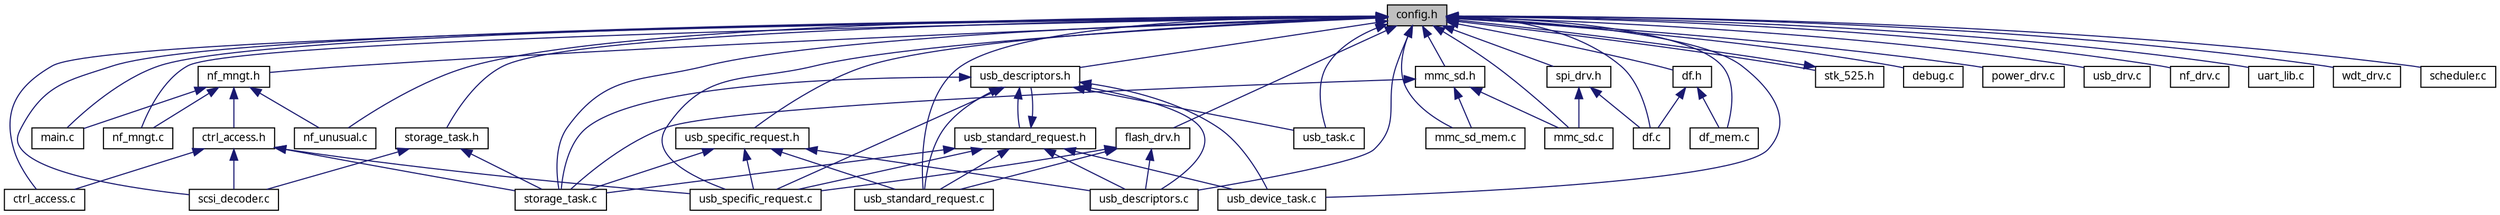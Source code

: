 digraph G
{
  edge [fontname="FreeSans.ttf",fontsize=10,labelfontname="FreeSans.ttf",labelfontsize=10];
  node [fontname="FreeSans.ttf",fontsize=10,shape=record];
  Node1 [label="config.h",height=0.2,width=0.4,color="black", fillcolor="grey75", style="filled" fontcolor="black"];
  Node1 -> Node2 [dir=back,color="midnightblue",fontsize=10,style="solid",fontname="FreeSans.ttf"];
  Node2 [label="main.c",height=0.2,width=0.4,color="black", fillcolor="white", style="filled",URL="$a00052.html"];
  Node1 -> Node3 [dir=back,color="midnightblue",fontsize=10,style="solid",fontname="FreeSans.ttf"];
  Node3 [label="storage_task.c",height=0.2,width=0.4,color="black", fillcolor="white", style="filled",URL="$a00074.html"];
  Node1 -> Node4 [dir=back,color="midnightblue",fontsize=10,style="solid",fontname="FreeSans.ttf"];
  Node4 [label="storage_task.h",height=0.2,width=0.4,color="black", fillcolor="white", style="filled",URL="$a00075.html"];
  Node4 -> Node3 [dir=back,color="midnightblue",fontsize=10,style="solid",fontname="FreeSans.ttf"];
  Node4 -> Node5 [dir=back,color="midnightblue",fontsize=10,style="solid",fontname="FreeSans.ttf"];
  Node5 [label="scsi_decoder.c",height=0.2,width=0.4,color="black", fillcolor="white", style="filled",URL="$a00070.html"];
  Node1 -> Node6 [dir=back,color="midnightblue",fontsize=10,style="solid",fontname="FreeSans.ttf"];
  Node6 [label="usb_descriptors.h",height=0.2,width=0.4,color="black", fillcolor="white", style="filled",URL="$a00083.html"];
  Node6 -> Node3 [dir=back,color="midnightblue",fontsize=10,style="solid",fontname="FreeSans.ttf"];
  Node6 -> Node7 [dir=back,color="midnightblue",fontsize=10,style="solid",fontname="FreeSans.ttf"];
  Node7 [label="usb_descriptors.c",height=0.2,width=0.4,color="black", fillcolor="white", style="filled",URL="$a00082.html"];
  Node6 -> Node8 [dir=back,color="midnightblue",fontsize=10,style="solid",fontname="FreeSans.ttf"];
  Node8 [label="usb_specific_request.c",height=0.2,width=0.4,color="black", fillcolor="white", style="filled",URL="$a00088.html"];
  Node6 -> Node9 [dir=back,color="midnightblue",fontsize=10,style="solid",fontname="FreeSans.ttf"];
  Node9 [label="usb_device_task.c",height=0.2,width=0.4,color="black", fillcolor="white", style="filled",URL="$a00084.html"];
  Node6 -> Node10 [dir=back,color="midnightblue",fontsize=10,style="solid",fontname="FreeSans.ttf"];
  Node10 [label="usb_standard_request.c",height=0.2,width=0.4,color="black", fillcolor="white", style="filled",URL="$a00090.html"];
  Node6 -> Node11 [dir=back,color="midnightblue",fontsize=10,style="solid",fontname="FreeSans.ttf"];
  Node11 [label="usb_standard_request.h",height=0.2,width=0.4,color="black", fillcolor="white", style="filled",URL="$a00091.html"];
  Node11 -> Node6 [dir=back,color="midnightblue",fontsize=10,style="solid",fontname="FreeSans.ttf"];
  Node11 -> Node3 [dir=back,color="midnightblue",fontsize=10,style="solid",fontname="FreeSans.ttf"];
  Node11 -> Node7 [dir=back,color="midnightblue",fontsize=10,style="solid",fontname="FreeSans.ttf"];
  Node11 -> Node8 [dir=back,color="midnightblue",fontsize=10,style="solid",fontname="FreeSans.ttf"];
  Node11 -> Node9 [dir=back,color="midnightblue",fontsize=10,style="solid",fontname="FreeSans.ttf"];
  Node11 -> Node10 [dir=back,color="midnightblue",fontsize=10,style="solid",fontname="FreeSans.ttf"];
  Node6 -> Node12 [dir=back,color="midnightblue",fontsize=10,style="solid",fontname="FreeSans.ttf"];
  Node12 [label="usb_task.c",height=0.2,width=0.4,color="black", fillcolor="white", style="filled",URL="$a00092.html"];
  Node1 -> Node13 [dir=back,color="midnightblue",fontsize=10,style="solid",fontname="FreeSans.ttf"];
  Node13 [label="usb_specific_request.h",height=0.2,width=0.4,color="black", fillcolor="white", style="filled",URL="$a00089.html"];
  Node13 -> Node3 [dir=back,color="midnightblue",fontsize=10,style="solid",fontname="FreeSans.ttf"];
  Node13 -> Node7 [dir=back,color="midnightblue",fontsize=10,style="solid",fontname="FreeSans.ttf"];
  Node13 -> Node8 [dir=back,color="midnightblue",fontsize=10,style="solid",fontname="FreeSans.ttf"];
  Node13 -> Node10 [dir=back,color="midnightblue",fontsize=10,style="solid",fontname="FreeSans.ttf"];
  Node1 -> Node7 [dir=back,color="midnightblue",fontsize=10,style="solid",fontname="FreeSans.ttf"];
  Node1 -> Node8 [dir=back,color="midnightblue",fontsize=10,style="solid",fontname="FreeSans.ttf"];
  Node1 -> Node14 [dir=back,color="midnightblue",fontsize=10,style="solid",fontname="FreeSans.ttf"];
  Node14 [label="stk_525.h",height=0.2,width=0.4,color="black", fillcolor="white", style="filled",URL="$a00073.html"];
  Node14 -> Node1 [dir=back,color="midnightblue",fontsize=10,style="solid",fontname="FreeSans.ttf"];
  Node1 -> Node15 [dir=back,color="midnightblue",fontsize=10,style="solid",fontname="FreeSans.ttf"];
  Node15 [label="debug.c",height=0.2,width=0.4,color="black", fillcolor="white", style="filled",URL="$a00043.html"];
  Node1 -> Node16 [dir=back,color="midnightblue",fontsize=10,style="solid",fontname="FreeSans.ttf"];
  Node16 [label="flash_drv.h",height=0.2,width=0.4,color="black", fillcolor="white", style="filled",URL="$a00050.html"];
  Node16 -> Node7 [dir=back,color="midnightblue",fontsize=10,style="solid",fontname="FreeSans.ttf"];
  Node16 -> Node8 [dir=back,color="midnightblue",fontsize=10,style="solid",fontname="FreeSans.ttf"];
  Node16 -> Node10 [dir=back,color="midnightblue",fontsize=10,style="solid",fontname="FreeSans.ttf"];
  Node1 -> Node17 [dir=back,color="midnightblue",fontsize=10,style="solid",fontname="FreeSans.ttf"];
  Node17 [label="power_drv.c",height=0.2,width=0.4,color="black", fillcolor="white", style="filled",URL="$a00066.html"];
  Node1 -> Node18 [dir=back,color="midnightblue",fontsize=10,style="solid",fontname="FreeSans.ttf"];
  Node18 [label="usb_drv.c",height=0.2,width=0.4,color="black", fillcolor="white", style="filled",URL="$a00086.html"];
  Node1 -> Node19 [dir=back,color="midnightblue",fontsize=10,style="solid",fontname="FreeSans.ttf"];
  Node19 [label="df.c",height=0.2,width=0.4,color="black", fillcolor="white", style="filled",URL="$a00045.html"];
  Node1 -> Node20 [dir=back,color="midnightblue",fontsize=10,style="solid",fontname="FreeSans.ttf"];
  Node20 [label="df.h",height=0.2,width=0.4,color="black", fillcolor="white", style="filled",URL="$a00046.html"];
  Node20 -> Node19 [dir=back,color="midnightblue",fontsize=10,style="solid",fontname="FreeSans.ttf"];
  Node20 -> Node21 [dir=back,color="midnightblue",fontsize=10,style="solid",fontname="FreeSans.ttf"];
  Node21 [label="df_mem.c",height=0.2,width=0.4,color="black", fillcolor="white", style="filled",URL="$a00047.html"];
  Node1 -> Node21 [dir=back,color="midnightblue",fontsize=10,style="solid",fontname="FreeSans.ttf"];
  Node1 -> Node22 [dir=back,color="midnightblue",fontsize=10,style="solid",fontname="FreeSans.ttf"];
  Node22 [label="mmc_sd.c",height=0.2,width=0.4,color="black", fillcolor="white", style="filled",URL="$a00053.html"];
  Node1 -> Node23 [dir=back,color="midnightblue",fontsize=10,style="solid",fontname="FreeSans.ttf"];
  Node23 [label="mmc_sd.h",height=0.2,width=0.4,color="black", fillcolor="white", style="filled",URL="$a00054.html"];
  Node23 -> Node3 [dir=back,color="midnightblue",fontsize=10,style="solid",fontname="FreeSans.ttf"];
  Node23 -> Node22 [dir=back,color="midnightblue",fontsize=10,style="solid",fontname="FreeSans.ttf"];
  Node23 -> Node24 [dir=back,color="midnightblue",fontsize=10,style="solid",fontname="FreeSans.ttf"];
  Node24 [label="mmc_sd_mem.c",height=0.2,width=0.4,color="black", fillcolor="white", style="filled",URL="$a00055.html"];
  Node1 -> Node24 [dir=back,color="midnightblue",fontsize=10,style="solid",fontname="FreeSans.ttf"];
  Node1 -> Node25 [dir=back,color="midnightblue",fontsize=10,style="solid",fontname="FreeSans.ttf"];
  Node25 [label="nf_drv.c",height=0.2,width=0.4,color="black", fillcolor="white", style="filled",URL="$a00060.html"];
  Node1 -> Node26 [dir=back,color="midnightblue",fontsize=10,style="solid",fontname="FreeSans.ttf"];
  Node26 [label="nf_mngt.c",height=0.2,width=0.4,color="black", fillcolor="white", style="filled",URL="$a00062.html"];
  Node1 -> Node27 [dir=back,color="midnightblue",fontsize=10,style="solid",fontname="FreeSans.ttf"];
  Node27 [label="nf_mngt.h",height=0.2,width=0.4,color="black", fillcolor="white", style="filled",URL="$a00063.html"];
  Node27 -> Node2 [dir=back,color="midnightblue",fontsize=10,style="solid",fontname="FreeSans.ttf"];
  Node27 -> Node26 [dir=back,color="midnightblue",fontsize=10,style="solid",fontname="FreeSans.ttf"];
  Node27 -> Node28 [dir=back,color="midnightblue",fontsize=10,style="solid",fontname="FreeSans.ttf"];
  Node28 [label="nf_unusual.c",height=0.2,width=0.4,color="black", fillcolor="white", style="filled",URL="$a00064.html"];
  Node27 -> Node29 [dir=back,color="midnightblue",fontsize=10,style="solid",fontname="FreeSans.ttf"];
  Node29 [label="ctrl_access.h",height=0.2,width=0.4,color="black", fillcolor="white", style="filled",URL="$a00041.html"];
  Node29 -> Node3 [dir=back,color="midnightblue",fontsize=10,style="solid",fontname="FreeSans.ttf"];
  Node29 -> Node8 [dir=back,color="midnightblue",fontsize=10,style="solid",fontname="FreeSans.ttf"];
  Node29 -> Node30 [dir=back,color="midnightblue",fontsize=10,style="solid",fontname="FreeSans.ttf"];
  Node30 [label="ctrl_access.c",height=0.2,width=0.4,color="black", fillcolor="white", style="filled",URL="$a00040.html"];
  Node29 -> Node5 [dir=back,color="midnightblue",fontsize=10,style="solid",fontname="FreeSans.ttf"];
  Node1 -> Node28 [dir=back,color="midnightblue",fontsize=10,style="solid",fontname="FreeSans.ttf"];
  Node1 -> Node30 [dir=back,color="midnightblue",fontsize=10,style="solid",fontname="FreeSans.ttf"];
  Node1 -> Node5 [dir=back,color="midnightblue",fontsize=10,style="solid",fontname="FreeSans.ttf"];
  Node1 -> Node9 [dir=back,color="midnightblue",fontsize=10,style="solid",fontname="FreeSans.ttf"];
  Node1 -> Node10 [dir=back,color="midnightblue",fontsize=10,style="solid",fontname="FreeSans.ttf"];
  Node1 -> Node12 [dir=back,color="midnightblue",fontsize=10,style="solid",fontname="FreeSans.ttf"];
  Node1 -> Node31 [dir=back,color="midnightblue",fontsize=10,style="solid",fontname="FreeSans.ttf"];
  Node31 [label="spi_drv.h",height=0.2,width=0.4,color="black", fillcolor="white", style="filled",URL="$a00072.html"];
  Node31 -> Node19 [dir=back,color="midnightblue",fontsize=10,style="solid",fontname="FreeSans.ttf"];
  Node31 -> Node22 [dir=back,color="midnightblue",fontsize=10,style="solid",fontname="FreeSans.ttf"];
  Node1 -> Node32 [dir=back,color="midnightblue",fontsize=10,style="solid",fontname="FreeSans.ttf"];
  Node32 [label="uart_lib.c",height=0.2,width=0.4,color="black", fillcolor="white", style="filled",URL="$a00078.html"];
  Node1 -> Node33 [dir=back,color="midnightblue",fontsize=10,style="solid",fontname="FreeSans.ttf"];
  Node33 [label="wdt_drv.c",height=0.2,width=0.4,color="black", fillcolor="white", style="filled",URL="$a00094.html"];
  Node1 -> Node34 [dir=back,color="midnightblue",fontsize=10,style="solid",fontname="FreeSans.ttf"];
  Node34 [label="scheduler.c",height=0.2,width=0.4,color="black", fillcolor="white", style="filled",URL="$a00068.html"];
}
